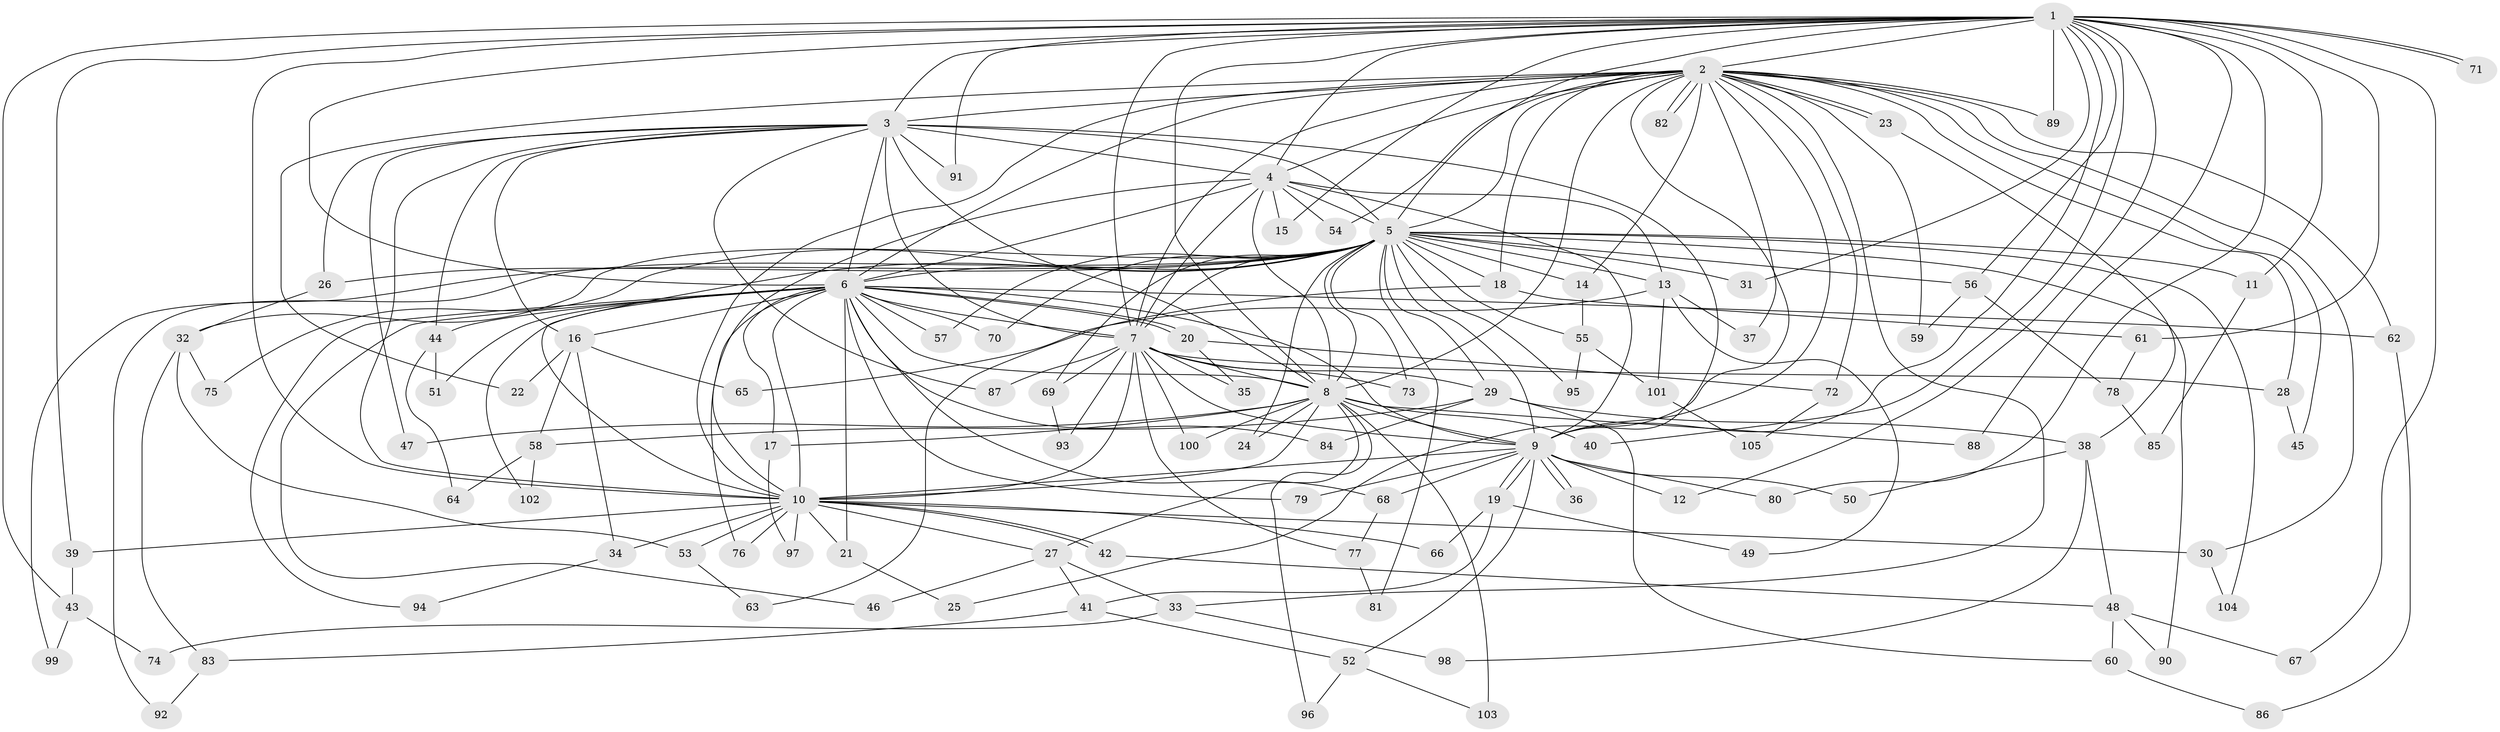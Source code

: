 // coarse degree distribution, {28: 0.02564102564102564, 30: 0.01282051282051282, 12: 0.01282051282051282, 29: 0.01282051282051282, 13: 0.01282051282051282, 16: 0.01282051282051282, 3: 0.20512820512820512, 2: 0.48717948717948717, 6: 0.01282051282051282, 4: 0.08974358974358974, 5: 0.038461538461538464, 7: 0.01282051282051282, 1: 0.05128205128205128, 8: 0.01282051282051282}
// Generated by graph-tools (version 1.1) at 2025/51/02/27/25 19:51:42]
// undirected, 105 vertices, 235 edges
graph export_dot {
graph [start="1"]
  node [color=gray90,style=filled];
  1;
  2;
  3;
  4;
  5;
  6;
  7;
  8;
  9;
  10;
  11;
  12;
  13;
  14;
  15;
  16;
  17;
  18;
  19;
  20;
  21;
  22;
  23;
  24;
  25;
  26;
  27;
  28;
  29;
  30;
  31;
  32;
  33;
  34;
  35;
  36;
  37;
  38;
  39;
  40;
  41;
  42;
  43;
  44;
  45;
  46;
  47;
  48;
  49;
  50;
  51;
  52;
  53;
  54;
  55;
  56;
  57;
  58;
  59;
  60;
  61;
  62;
  63;
  64;
  65;
  66;
  67;
  68;
  69;
  70;
  71;
  72;
  73;
  74;
  75;
  76;
  77;
  78;
  79;
  80;
  81;
  82;
  83;
  84;
  85;
  86;
  87;
  88;
  89;
  90;
  91;
  92;
  93;
  94;
  95;
  96;
  97;
  98;
  99;
  100;
  101;
  102;
  103;
  104;
  105;
  1 -- 2;
  1 -- 3;
  1 -- 4;
  1 -- 5;
  1 -- 6;
  1 -- 7;
  1 -- 8;
  1 -- 9;
  1 -- 10;
  1 -- 11;
  1 -- 12;
  1 -- 15;
  1 -- 31;
  1 -- 39;
  1 -- 40;
  1 -- 43;
  1 -- 56;
  1 -- 61;
  1 -- 67;
  1 -- 71;
  1 -- 71;
  1 -- 80;
  1 -- 88;
  1 -- 89;
  1 -- 91;
  2 -- 3;
  2 -- 4;
  2 -- 5;
  2 -- 6;
  2 -- 7;
  2 -- 8;
  2 -- 9;
  2 -- 10;
  2 -- 14;
  2 -- 18;
  2 -- 22;
  2 -- 23;
  2 -- 23;
  2 -- 25;
  2 -- 28;
  2 -- 30;
  2 -- 33;
  2 -- 37;
  2 -- 45;
  2 -- 54;
  2 -- 59;
  2 -- 62;
  2 -- 72;
  2 -- 82;
  2 -- 82;
  2 -- 89;
  3 -- 4;
  3 -- 5;
  3 -- 6;
  3 -- 7;
  3 -- 8;
  3 -- 9;
  3 -- 10;
  3 -- 16;
  3 -- 26;
  3 -- 44;
  3 -- 47;
  3 -- 87;
  3 -- 91;
  4 -- 5;
  4 -- 6;
  4 -- 7;
  4 -- 8;
  4 -- 9;
  4 -- 10;
  4 -- 13;
  4 -- 15;
  4 -- 54;
  5 -- 6;
  5 -- 7;
  5 -- 8;
  5 -- 9;
  5 -- 10;
  5 -- 11;
  5 -- 13;
  5 -- 14;
  5 -- 18;
  5 -- 24;
  5 -- 26;
  5 -- 29;
  5 -- 31;
  5 -- 32;
  5 -- 55;
  5 -- 56;
  5 -- 57;
  5 -- 69;
  5 -- 70;
  5 -- 73;
  5 -- 75;
  5 -- 81;
  5 -- 90;
  5 -- 92;
  5 -- 95;
  5 -- 99;
  5 -- 104;
  6 -- 7;
  6 -- 8;
  6 -- 9;
  6 -- 10;
  6 -- 16;
  6 -- 17;
  6 -- 20;
  6 -- 20;
  6 -- 21;
  6 -- 44;
  6 -- 46;
  6 -- 51;
  6 -- 57;
  6 -- 62;
  6 -- 68;
  6 -- 70;
  6 -- 76;
  6 -- 79;
  6 -- 84;
  6 -- 94;
  6 -- 102;
  7 -- 8;
  7 -- 9;
  7 -- 10;
  7 -- 28;
  7 -- 29;
  7 -- 35;
  7 -- 69;
  7 -- 73;
  7 -- 77;
  7 -- 87;
  7 -- 93;
  7 -- 100;
  8 -- 9;
  8 -- 10;
  8 -- 17;
  8 -- 24;
  8 -- 27;
  8 -- 40;
  8 -- 47;
  8 -- 88;
  8 -- 96;
  8 -- 100;
  8 -- 103;
  9 -- 10;
  9 -- 12;
  9 -- 19;
  9 -- 19;
  9 -- 36;
  9 -- 36;
  9 -- 50;
  9 -- 52;
  9 -- 68;
  9 -- 79;
  9 -- 80;
  10 -- 21;
  10 -- 27;
  10 -- 30;
  10 -- 34;
  10 -- 39;
  10 -- 42;
  10 -- 42;
  10 -- 53;
  10 -- 66;
  10 -- 76;
  10 -- 97;
  11 -- 85;
  13 -- 37;
  13 -- 49;
  13 -- 65;
  13 -- 101;
  14 -- 55;
  16 -- 22;
  16 -- 34;
  16 -- 58;
  16 -- 65;
  17 -- 97;
  18 -- 61;
  18 -- 63;
  19 -- 41;
  19 -- 49;
  19 -- 66;
  20 -- 35;
  20 -- 72;
  21 -- 25;
  23 -- 38;
  26 -- 32;
  27 -- 33;
  27 -- 41;
  27 -- 46;
  28 -- 45;
  29 -- 38;
  29 -- 58;
  29 -- 60;
  29 -- 84;
  30 -- 104;
  32 -- 53;
  32 -- 75;
  32 -- 83;
  33 -- 74;
  33 -- 98;
  34 -- 94;
  38 -- 48;
  38 -- 50;
  38 -- 98;
  39 -- 43;
  41 -- 52;
  41 -- 83;
  42 -- 48;
  43 -- 74;
  43 -- 99;
  44 -- 51;
  44 -- 64;
  48 -- 60;
  48 -- 67;
  48 -- 90;
  52 -- 96;
  52 -- 103;
  53 -- 63;
  55 -- 95;
  55 -- 101;
  56 -- 59;
  56 -- 78;
  58 -- 64;
  58 -- 102;
  60 -- 86;
  61 -- 78;
  62 -- 86;
  68 -- 77;
  69 -- 93;
  72 -- 105;
  77 -- 81;
  78 -- 85;
  83 -- 92;
  101 -- 105;
}

